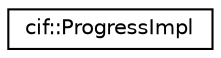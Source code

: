 digraph "Graphical Class Hierarchy"
{
  edge [fontname="Helvetica",fontsize="10",labelfontname="Helvetica",labelfontsize="10"];
  node [fontname="Helvetica",fontsize="10",shape=record];
  rankdir="LR";
  Node0 [label="cif::ProgressImpl",height=0.2,width=0.4,color="black", fillcolor="white", style="filled",URL="$structcif_1_1ProgressImpl.html"];
}

